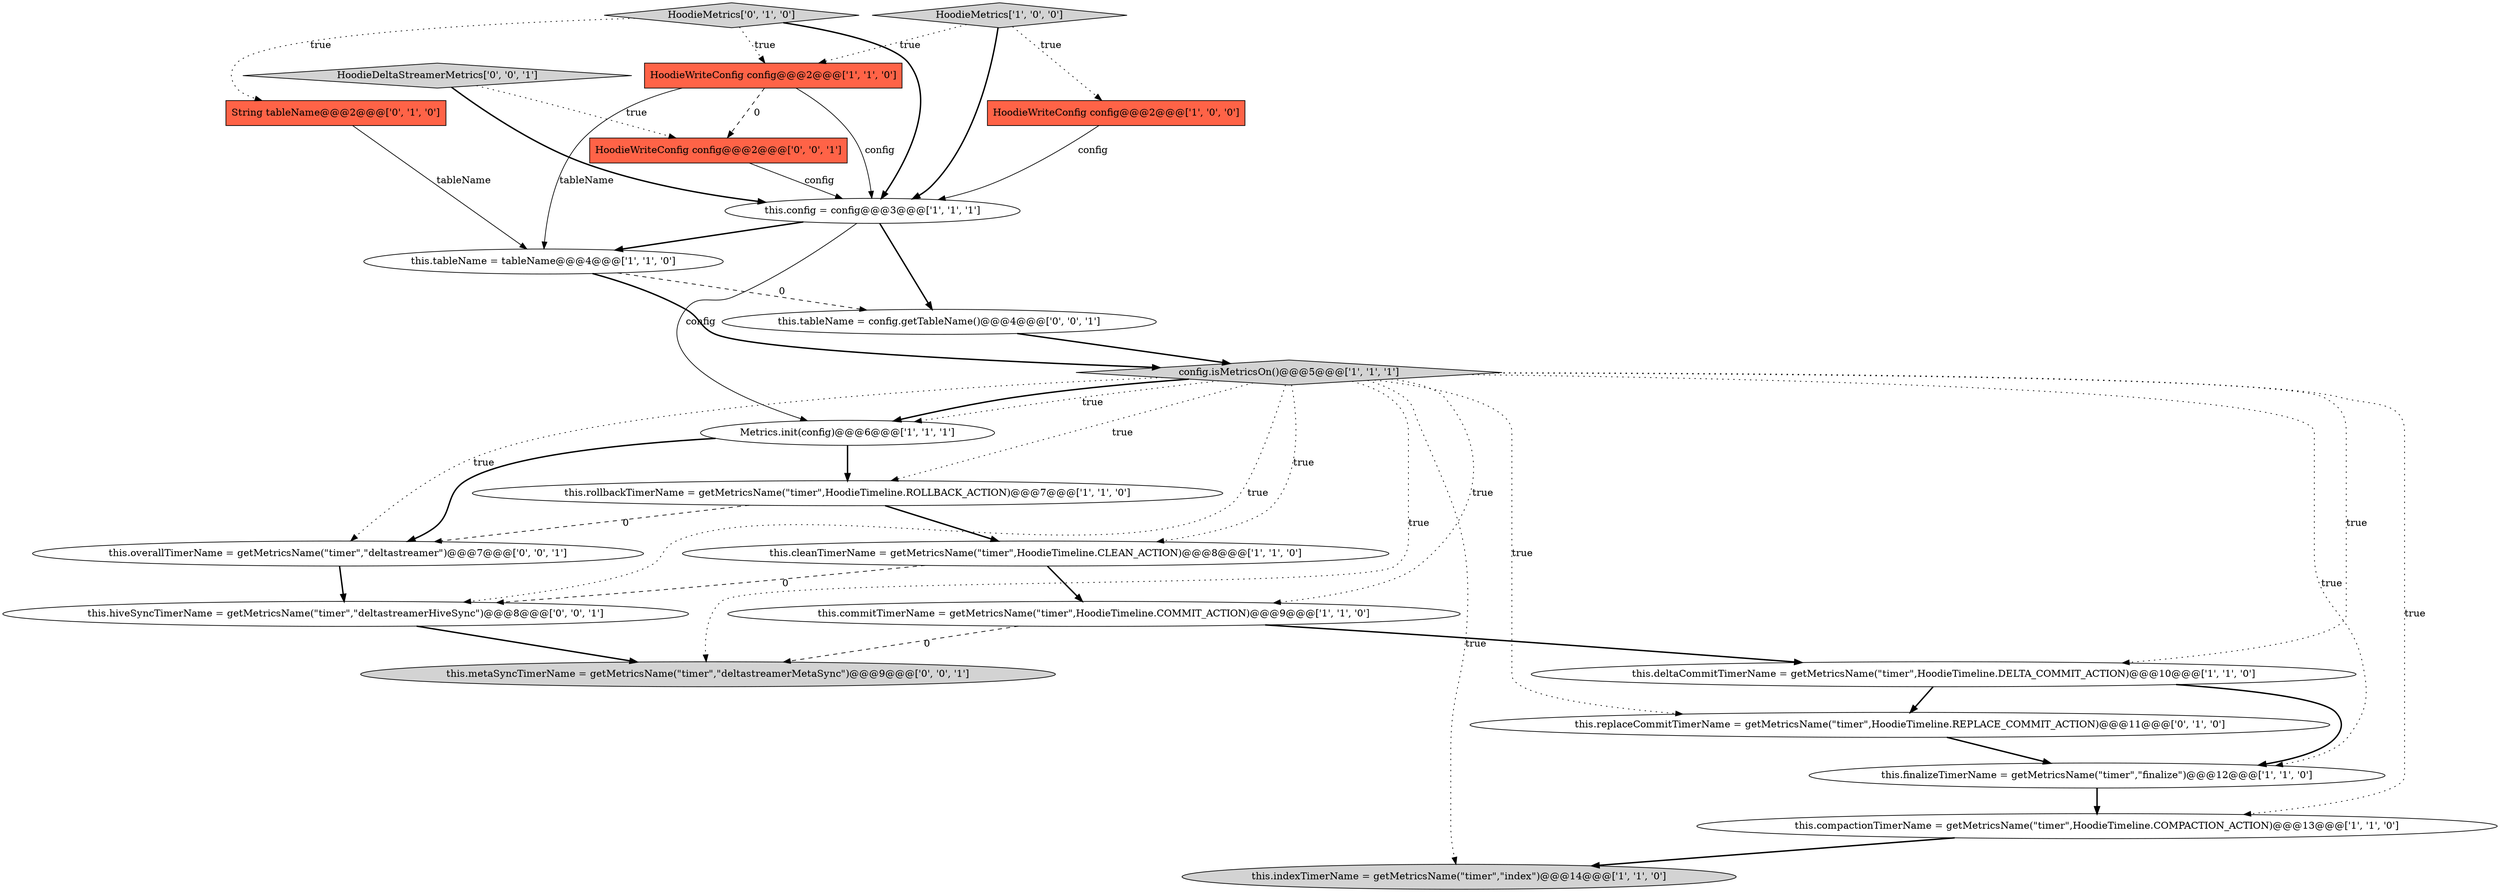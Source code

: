 digraph {
2 [style = filled, label = "this.rollbackTimerName = getMetricsName(\"timer\",HoodieTimeline.ROLLBACK_ACTION)@@@7@@@['1', '1', '0']", fillcolor = white, shape = ellipse image = "AAA0AAABBB1BBB"];
9 [style = filled, label = "config.isMetricsOn()@@@5@@@['1', '1', '1']", fillcolor = lightgray, shape = diamond image = "AAA0AAABBB1BBB"];
13 [style = filled, label = "this.indexTimerName = getMetricsName(\"timer\",\"index\")@@@14@@@['1', '1', '0']", fillcolor = lightgray, shape = ellipse image = "AAA0AAABBB1BBB"];
14 [style = filled, label = "this.replaceCommitTimerName = getMetricsName(\"timer\",HoodieTimeline.REPLACE_COMMIT_ACTION)@@@11@@@['0', '1', '0']", fillcolor = white, shape = ellipse image = "AAA1AAABBB2BBB"];
5 [style = filled, label = "this.deltaCommitTimerName = getMetricsName(\"timer\",HoodieTimeline.DELTA_COMMIT_ACTION)@@@10@@@['1', '1', '0']", fillcolor = white, shape = ellipse image = "AAA0AAABBB1BBB"];
12 [style = filled, label = "HoodieMetrics['1', '0', '0']", fillcolor = lightgray, shape = diamond image = "AAA0AAABBB1BBB"];
11 [style = filled, label = "Metrics.init(config)@@@6@@@['1', '1', '1']", fillcolor = white, shape = ellipse image = "AAA0AAABBB1BBB"];
0 [style = filled, label = "HoodieWriteConfig config@@@2@@@['1', '0', '0']", fillcolor = tomato, shape = box image = "AAA0AAABBB1BBB"];
17 [style = filled, label = "HoodieWriteConfig config@@@2@@@['0', '0', '1']", fillcolor = tomato, shape = box image = "AAA0AAABBB3BBB"];
16 [style = filled, label = "HoodieMetrics['0', '1', '0']", fillcolor = lightgray, shape = diamond image = "AAA0AAABBB2BBB"];
4 [style = filled, label = "this.commitTimerName = getMetricsName(\"timer\",HoodieTimeline.COMMIT_ACTION)@@@9@@@['1', '1', '0']", fillcolor = white, shape = ellipse image = "AAA0AAABBB1BBB"];
18 [style = filled, label = "this.hiveSyncTimerName = getMetricsName(\"timer\",\"deltastreamerHiveSync\")@@@8@@@['0', '0', '1']", fillcolor = white, shape = ellipse image = "AAA0AAABBB3BBB"];
15 [style = filled, label = "String tableName@@@2@@@['0', '1', '0']", fillcolor = tomato, shape = box image = "AAA0AAABBB2BBB"];
20 [style = filled, label = "this.overallTimerName = getMetricsName(\"timer\",\"deltastreamer\")@@@7@@@['0', '0', '1']", fillcolor = white, shape = ellipse image = "AAA0AAABBB3BBB"];
21 [style = filled, label = "this.tableName = config.getTableName()@@@4@@@['0', '0', '1']", fillcolor = white, shape = ellipse image = "AAA0AAABBB3BBB"];
6 [style = filled, label = "this.compactionTimerName = getMetricsName(\"timer\",HoodieTimeline.COMPACTION_ACTION)@@@13@@@['1', '1', '0']", fillcolor = white, shape = ellipse image = "AAA0AAABBB1BBB"];
19 [style = filled, label = "HoodieDeltaStreamerMetrics['0', '0', '1']", fillcolor = lightgray, shape = diamond image = "AAA0AAABBB3BBB"];
8 [style = filled, label = "this.finalizeTimerName = getMetricsName(\"timer\",\"finalize\")@@@12@@@['1', '1', '0']", fillcolor = white, shape = ellipse image = "AAA0AAABBB1BBB"];
10 [style = filled, label = "HoodieWriteConfig config@@@2@@@['1', '1', '0']", fillcolor = tomato, shape = box image = "AAA0AAABBB1BBB"];
3 [style = filled, label = "this.cleanTimerName = getMetricsName(\"timer\",HoodieTimeline.CLEAN_ACTION)@@@8@@@['1', '1', '0']", fillcolor = white, shape = ellipse image = "AAA0AAABBB1BBB"];
7 [style = filled, label = "this.config = config@@@3@@@['1', '1', '1']", fillcolor = white, shape = ellipse image = "AAA0AAABBB1BBB"];
22 [style = filled, label = "this.metaSyncTimerName = getMetricsName(\"timer\",\"deltastreamerMetaSync\")@@@9@@@['0', '0', '1']", fillcolor = lightgray, shape = ellipse image = "AAA0AAABBB3BBB"];
1 [style = filled, label = "this.tableName = tableName@@@4@@@['1', '1', '0']", fillcolor = white, shape = ellipse image = "AAA0AAABBB1BBB"];
12->10 [style = dotted, label="true"];
9->22 [style = dotted, label="true"];
12->7 [style = bold, label=""];
5->14 [style = bold, label=""];
9->8 [style = dotted, label="true"];
0->7 [style = solid, label="config"];
5->8 [style = bold, label=""];
1->9 [style = bold, label=""];
9->11 [style = bold, label=""];
11->20 [style = bold, label=""];
10->7 [style = solid, label="config"];
9->5 [style = dotted, label="true"];
9->14 [style = dotted, label="true"];
18->22 [style = bold, label=""];
20->18 [style = bold, label=""];
10->17 [style = dashed, label="0"];
4->5 [style = bold, label=""];
9->11 [style = dotted, label="true"];
9->13 [style = dotted, label="true"];
12->0 [style = dotted, label="true"];
2->20 [style = dashed, label="0"];
10->1 [style = solid, label="tableName"];
17->7 [style = solid, label="config"];
1->21 [style = dashed, label="0"];
15->1 [style = solid, label="tableName"];
6->13 [style = bold, label=""];
9->20 [style = dotted, label="true"];
8->6 [style = bold, label=""];
7->21 [style = bold, label=""];
9->2 [style = dotted, label="true"];
16->15 [style = dotted, label="true"];
11->2 [style = bold, label=""];
9->6 [style = dotted, label="true"];
2->3 [style = bold, label=""];
9->18 [style = dotted, label="true"];
7->11 [style = solid, label="config"];
16->10 [style = dotted, label="true"];
9->4 [style = dotted, label="true"];
14->8 [style = bold, label=""];
3->18 [style = dashed, label="0"];
16->7 [style = bold, label=""];
9->3 [style = dotted, label="true"];
19->17 [style = dotted, label="true"];
7->1 [style = bold, label=""];
21->9 [style = bold, label=""];
19->7 [style = bold, label=""];
3->4 [style = bold, label=""];
4->22 [style = dashed, label="0"];
}

